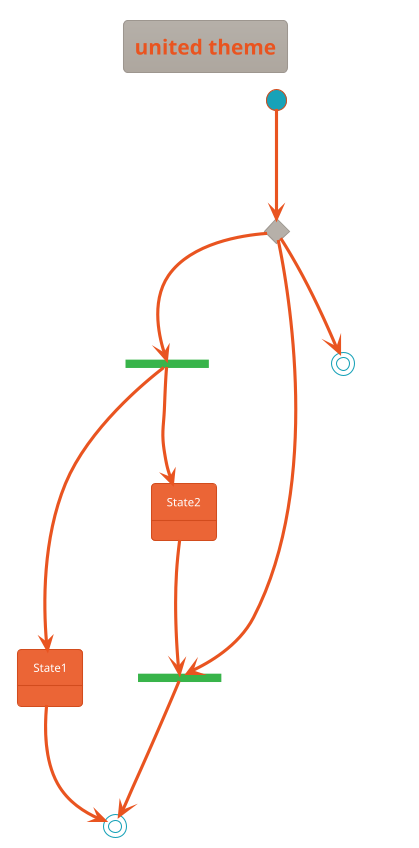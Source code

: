 ' Do not edit
' Theme Gallery
' autogenerated by script
'
@startuml
!theme united
title united theme
state choice1 <<choice>>
state fork1   <<fork>>
state join2   <<join>>
state end3    <<end>>

[*]     --> choice1 : from start\nto choice
choice1 --> fork1   : from choice\nto fork
choice1 --> join2   : from choice\nto join
choice1 --> end3    : from choice\nto end

fork1   ---> State1 : from fork\nto state
fork1   --> State2  : from fork\nto state

State2  --> join2   : from state\nto join
State1  --> [*]     : from state\nto end

join2   --> [*]     : from join\nto end
@enduml
